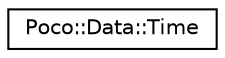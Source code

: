 digraph "Graphical Class Hierarchy"
{
 // LATEX_PDF_SIZE
  edge [fontname="Helvetica",fontsize="10",labelfontname="Helvetica",labelfontsize="10"];
  node [fontname="Helvetica",fontsize="10",shape=record];
  rankdir="LR";
  Node0 [label="Poco::Data::Time",height=0.2,width=0.4,color="black", fillcolor="white", style="filled",URL="$classPoco_1_1Data_1_1Time.html",tooltip=" "];
}
